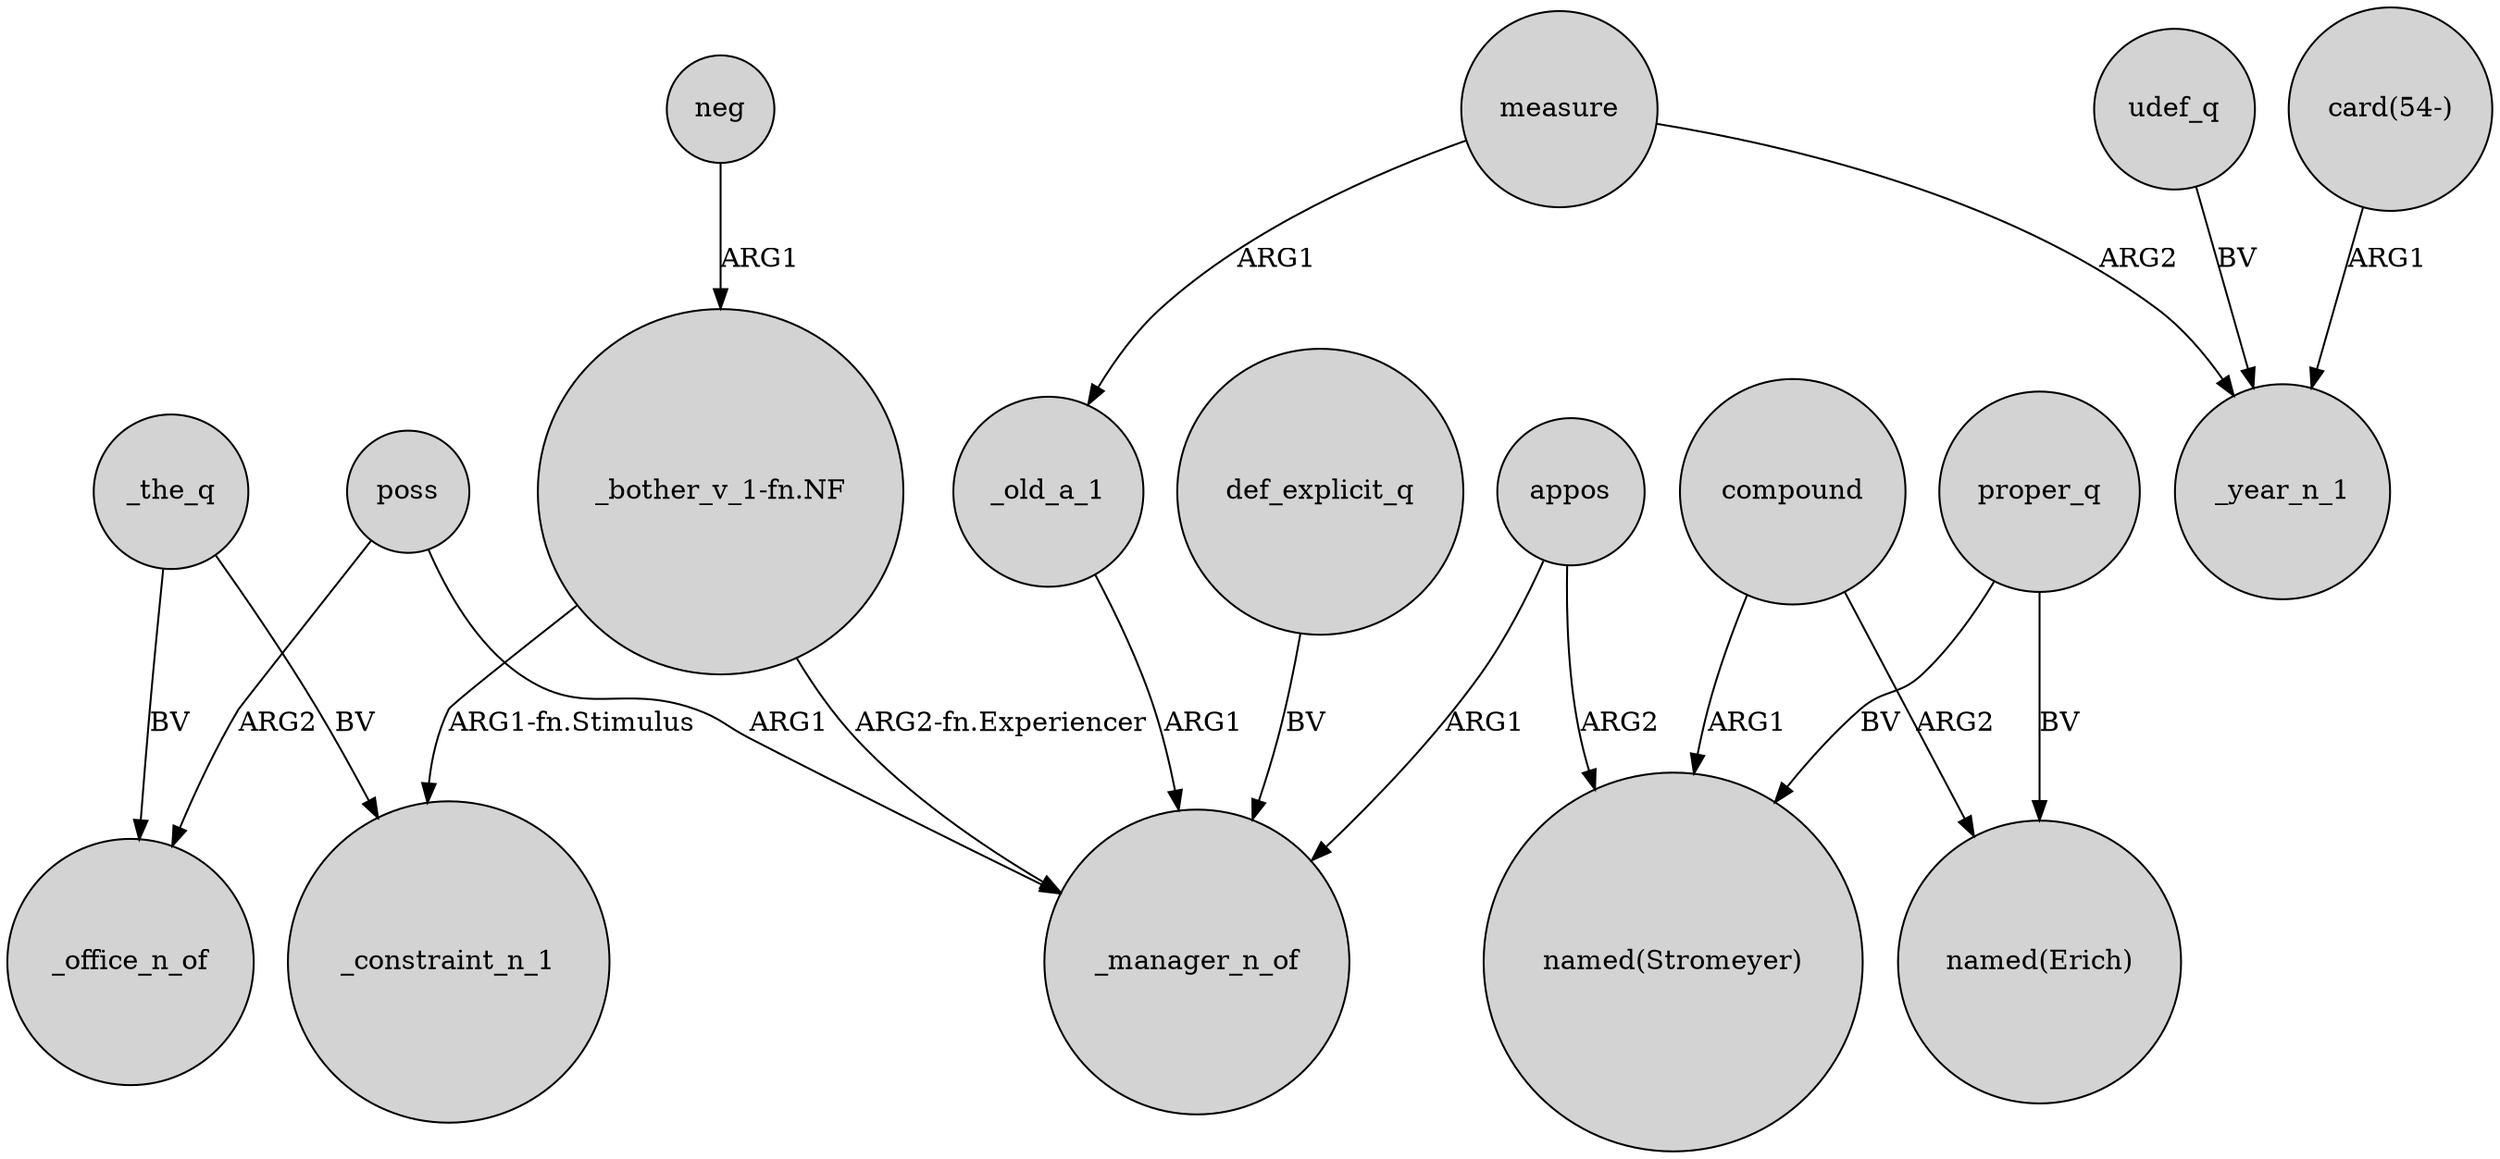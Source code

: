 digraph {
	node [shape=circle style=filled]
	"_bother_v_1-fn.NF" -> _constraint_n_1 [label="ARG1-fn.Stimulus"]
	proper_q -> "named(Stromeyer)" [label=BV]
	measure -> _year_n_1 [label=ARG2]
	appos -> _manager_n_of [label=ARG1]
	poss -> _office_n_of [label=ARG2]
	proper_q -> "named(Erich)" [label=BV]
	compound -> "named(Stromeyer)" [label=ARG1]
	"card(54-)" -> _year_n_1 [label=ARG1]
	_old_a_1 -> _manager_n_of [label=ARG1]
	compound -> "named(Erich)" [label=ARG2]
	_the_q -> _office_n_of [label=BV]
	measure -> _old_a_1 [label=ARG1]
	appos -> "named(Stromeyer)" [label=ARG2]
	def_explicit_q -> _manager_n_of [label=BV]
	_the_q -> _constraint_n_1 [label=BV]
	poss -> _manager_n_of [label=ARG1]
	udef_q -> _year_n_1 [label=BV]
	neg -> "_bother_v_1-fn.NF" [label=ARG1]
	"_bother_v_1-fn.NF" -> _manager_n_of [label="ARG2-fn.Experiencer"]
}
